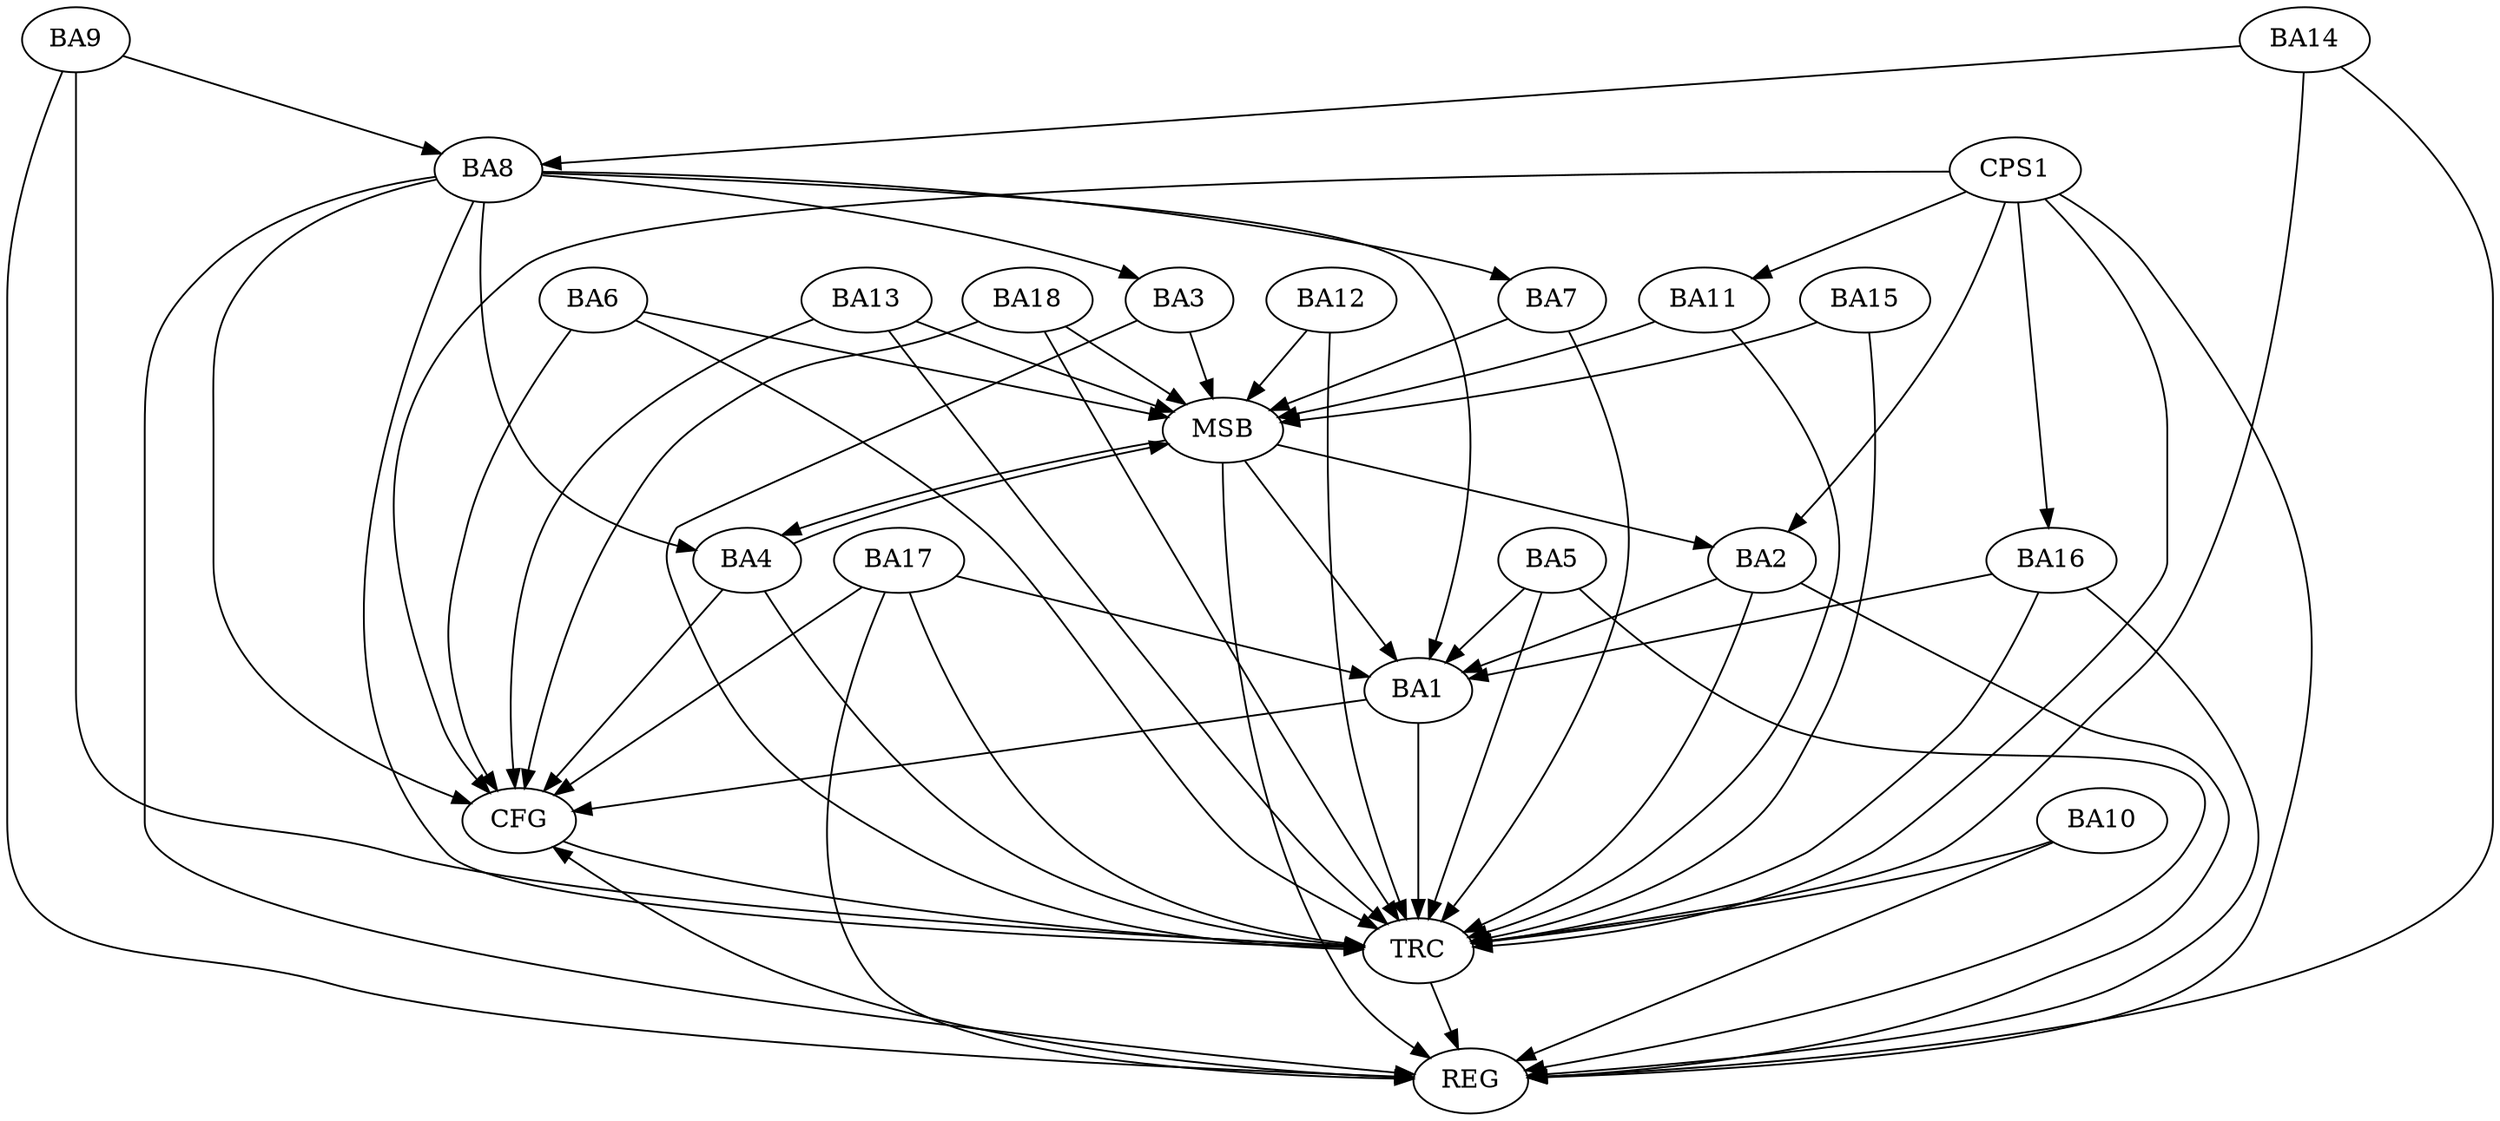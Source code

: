 strict digraph G {
  BA1 [ label="BA1" ];
  BA2 [ label="BA2" ];
  BA3 [ label="BA3" ];
  BA4 [ label="BA4" ];
  BA5 [ label="BA5" ];
  BA6 [ label="BA6" ];
  BA7 [ label="BA7" ];
  BA8 [ label="BA8" ];
  BA9 [ label="BA9" ];
  BA10 [ label="BA10" ];
  BA11 [ label="BA11" ];
  BA12 [ label="BA12" ];
  BA13 [ label="BA13" ];
  BA14 [ label="BA14" ];
  BA15 [ label="BA15" ];
  BA16 [ label="BA16" ];
  BA17 [ label="BA17" ];
  BA18 [ label="BA18" ];
  CPS1 [ label="CPS1" ];
  REG [ label="REG" ];
  MSB [ label="MSB" ];
  CFG [ label="CFG" ];
  TRC [ label="TRC" ];
  BA2 -> BA1;
  BA5 -> BA1;
  BA8 -> BA1;
  BA9 -> BA8;
  BA14 -> BA8;
  BA16 -> BA1;
  BA17 -> BA1;
  CPS1 -> BA11;
  CPS1 -> BA2;
  CPS1 -> BA16;
  BA2 -> REG;
  BA5 -> REG;
  BA8 -> REG;
  BA9 -> REG;
  BA10 -> REG;
  BA14 -> REG;
  BA16 -> REG;
  BA17 -> REG;
  CPS1 -> REG;
  MSB -> BA2;
  MSB -> REG;
  BA3 -> MSB;
  MSB -> BA1;
  BA4 -> MSB;
  BA6 -> MSB;
  BA7 -> MSB;
  MSB -> BA4;
  BA11 -> MSB;
  BA12 -> MSB;
  BA13 -> MSB;
  BA15 -> MSB;
  BA18 -> MSB;
  BA13 -> CFG;
  BA6 -> CFG;
  BA8 -> CFG;
  BA1 -> CFG;
  CPS1 -> CFG;
  BA18 -> CFG;
  BA17 -> CFG;
  BA4 -> CFG;
  REG -> CFG;
  BA1 -> TRC;
  BA2 -> TRC;
  BA3 -> TRC;
  BA4 -> TRC;
  BA5 -> TRC;
  BA6 -> TRC;
  BA7 -> TRC;
  BA8 -> TRC;
  BA9 -> TRC;
  BA10 -> TRC;
  BA11 -> TRC;
  BA12 -> TRC;
  BA13 -> TRC;
  BA14 -> TRC;
  BA15 -> TRC;
  BA16 -> TRC;
  BA17 -> TRC;
  BA18 -> TRC;
  CPS1 -> TRC;
  CFG -> TRC;
  TRC -> REG;
  BA8 -> BA3;
  BA8 -> BA4;
  BA8 -> BA7;
}
